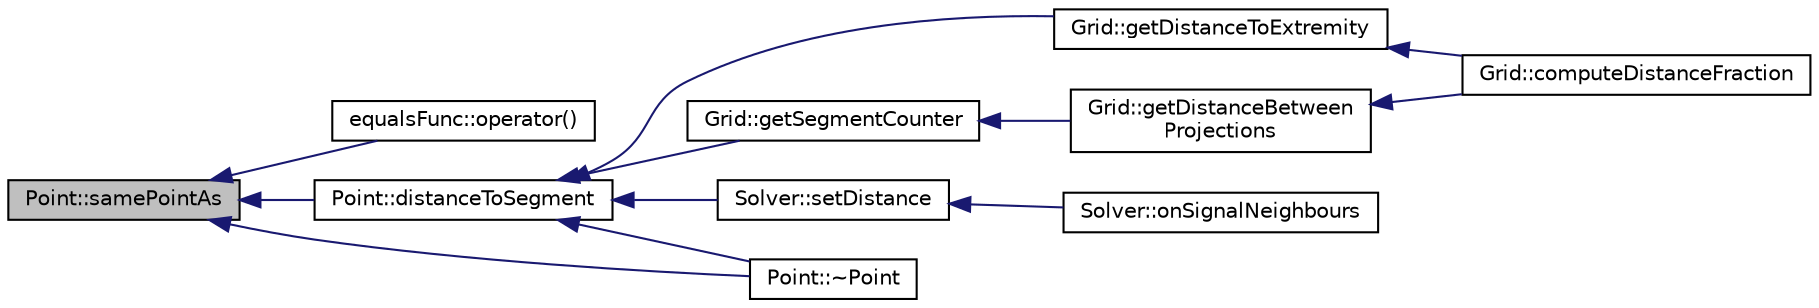 digraph "Point::samePointAs"
{
 // INTERACTIVE_SVG=YES
  bgcolor="transparent";
  edge [fontname="Helvetica",fontsize="10",labelfontname="Helvetica",labelfontsize="10"];
  node [fontname="Helvetica",fontsize="10",shape=record];
  rankdir="LR";
  Node1 [label="Point::samePointAs",height=0.2,width=0.4,color="black", fillcolor="grey75", style="filled", fontcolor="black"];
  Node1 -> Node2 [dir="back",color="midnightblue",fontsize="10",style="solid",fontname="Helvetica"];
  Node2 [label="equalsFunc::operator()",height=0.2,width=0.4,color="black",URL="$structequals_func.html#a20bec4534ac20aba8bd6652318f35ac8"];
  Node1 -> Node3 [dir="back",color="midnightblue",fontsize="10",style="solid",fontname="Helvetica"];
  Node3 [label="Point::distanceToSegment",height=0.2,width=0.4,color="black",URL="$class_point.html#a39daa6ebd31cdc2d7151db77bfdf2166",tooltip="Compute the distance between a point and a segment. "];
  Node3 -> Node4 [dir="back",color="midnightblue",fontsize="10",style="solid",fontname="Helvetica"];
  Node4 [label="Grid::getDistanceToExtremity",height=0.2,width=0.4,color="black",URL="$class_grid.html#a8923d001226c9c9d4e19ac17a40ff44b"];
  Node4 -> Node5 [dir="back",color="midnightblue",fontsize="10",style="solid",fontname="Helvetica"];
  Node5 [label="Grid::computeDistanceFraction",height=0.2,width=0.4,color="black",URL="$class_grid.html#afc6f21c3514d66d3ce16765ccb97411e"];
  Node3 -> Node6 [dir="back",color="midnightblue",fontsize="10",style="solid",fontname="Helvetica"];
  Node6 [label="Grid::getSegmentCounter",height=0.2,width=0.4,color="black",URL="$class_grid.html#a459ceb14878d0bb3c40286c0eb3df2fd"];
  Node6 -> Node7 [dir="back",color="midnightblue",fontsize="10",style="solid",fontname="Helvetica"];
  Node7 [label="Grid::getDistanceBetween\lProjections",height=0.2,width=0.4,color="black",URL="$class_grid.html#a22e72ffe8491d3d9df45d870979a8f21"];
  Node7 -> Node5 [dir="back",color="midnightblue",fontsize="10",style="solid",fontname="Helvetica"];
  Node3 -> Node8 [dir="back",color="midnightblue",fontsize="10",style="solid",fontname="Helvetica"];
  Node8 [label="Point::~Point",height=0.2,width=0.4,color="black",URL="$class_point.html#a364091762d6aa1aa5983d36fd7d8b6d5",tooltip="Point Class&#39;s Destructor. "];
  Node3 -> Node9 [dir="back",color="midnightblue",fontsize="10",style="solid",fontname="Helvetica"];
  Node9 [label="Solver::setDistance",height=0.2,width=0.4,color="black",URL="$class_solver.html#ac93808d9f79208e9917830d0ff0a5dfd",tooltip="setDistance Calculate distance between GPS point et Road "];
  Node9 -> Node10 [dir="back",color="midnightblue",fontsize="10",style="solid",fontname="Helvetica"];
  Node10 [label="Solver::onSignalNeighbours",height=0.2,width=0.4,color="black",URL="$class_solver.html#a2abdc34ec29d4301a7219375f6e5ec84"];
  Node1 -> Node8 [dir="back",color="midnightblue",fontsize="10",style="solid",fontname="Helvetica"];
}

